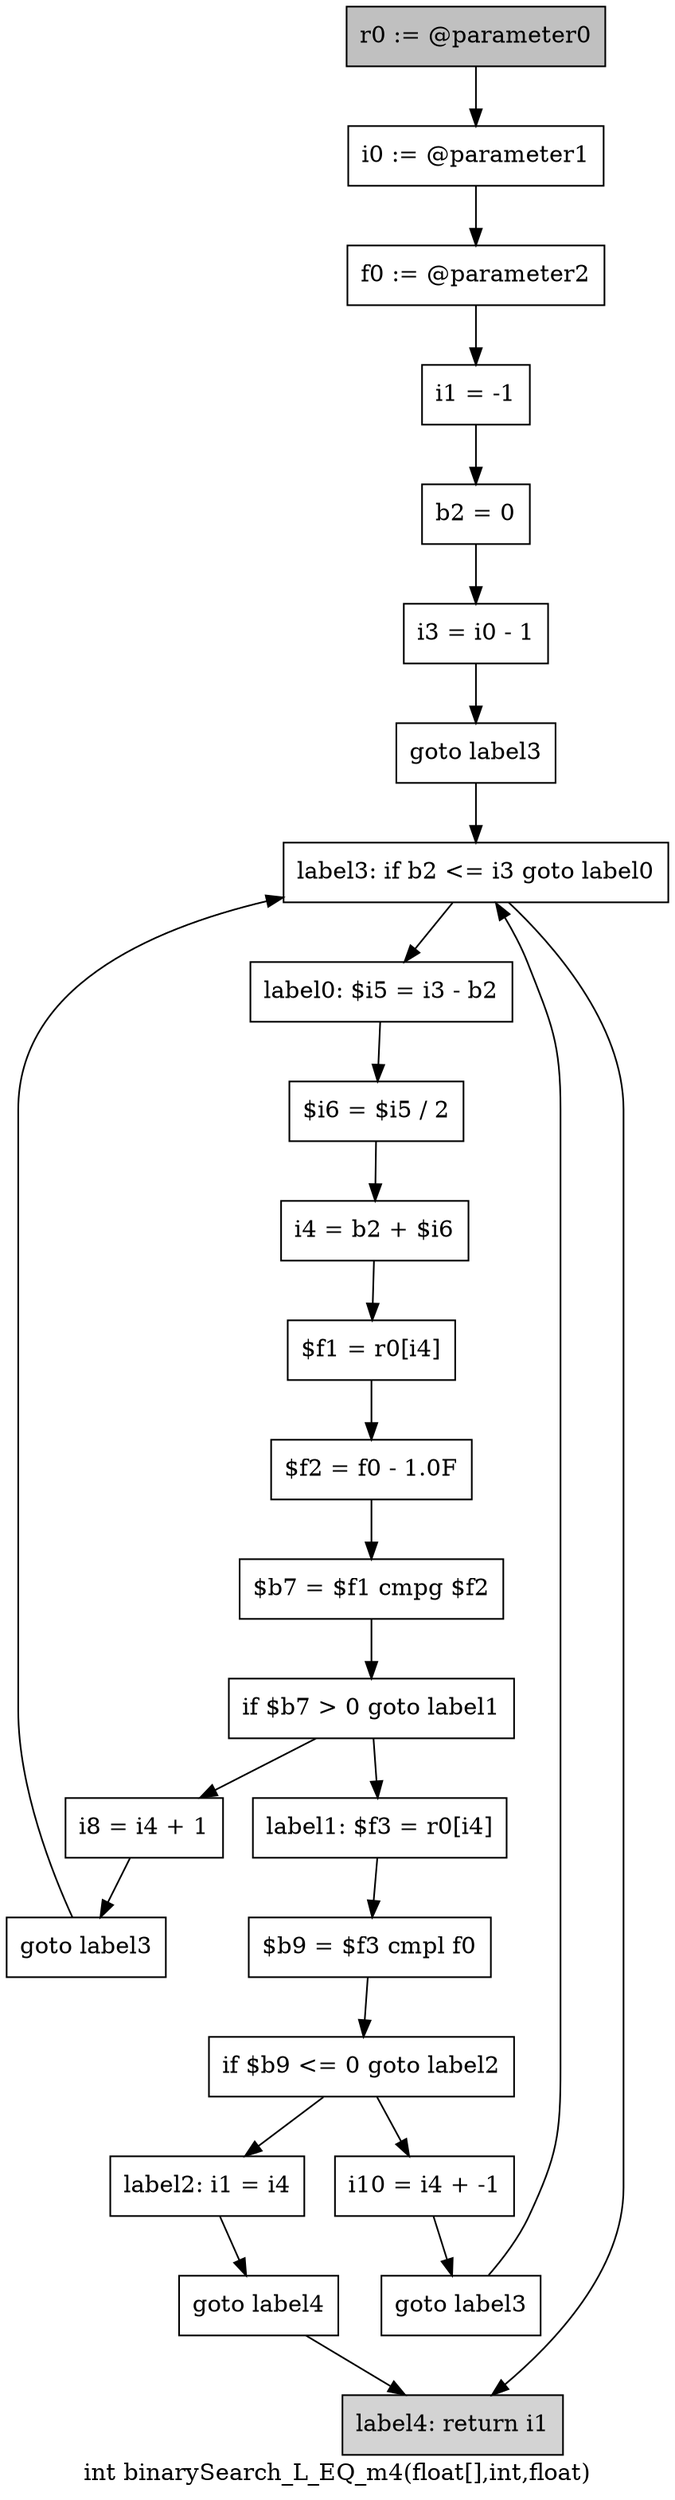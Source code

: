 digraph "int binarySearch_L_EQ_m4(float[],int,float)" {
    label="int binarySearch_L_EQ_m4(float[],int,float)";
    node [shape=box];
    "0" [style=filled,fillcolor=gray,label="r0 := @parameter0",];
    "1" [label="i0 := @parameter1",];
    "0"->"1";
    "2" [label="f0 := @parameter2",];
    "1"->"2";
    "3" [label="i1 = -1",];
    "2"->"3";
    "4" [label="b2 = 0",];
    "3"->"4";
    "5" [label="i3 = i0 - 1",];
    "4"->"5";
    "6" [label="goto label3",];
    "5"->"6";
    "23" [label="label3: if b2 <= i3 goto label0",];
    "6"->"23";
    "7" [label="label0: $i5 = i3 - b2",];
    "8" [label="$i6 = $i5 / 2",];
    "7"->"8";
    "9" [label="i4 = b2 + $i6",];
    "8"->"9";
    "10" [label="$f1 = r0[i4]",];
    "9"->"10";
    "11" [label="$f2 = f0 - 1.0F",];
    "10"->"11";
    "12" [label="$b7 = $f1 cmpg $f2",];
    "11"->"12";
    "13" [label="if $b7 > 0 goto label1",];
    "12"->"13";
    "14" [label="i8 = i4 + 1",];
    "13"->"14";
    "16" [label="label1: $f3 = r0[i4]",];
    "13"->"16";
    "15" [label="goto label3",];
    "14"->"15";
    "15"->"23";
    "17" [label="$b9 = $f3 cmpl f0",];
    "16"->"17";
    "18" [label="if $b9 <= 0 goto label2",];
    "17"->"18";
    "19" [label="i10 = i4 + -1",];
    "18"->"19";
    "21" [label="label2: i1 = i4",];
    "18"->"21";
    "20" [label="goto label3",];
    "19"->"20";
    "20"->"23";
    "22" [label="goto label4",];
    "21"->"22";
    "24" [style=filled,fillcolor=lightgray,label="label4: return i1",];
    "22"->"24";
    "23"->"7";
    "23"->"24";
}
